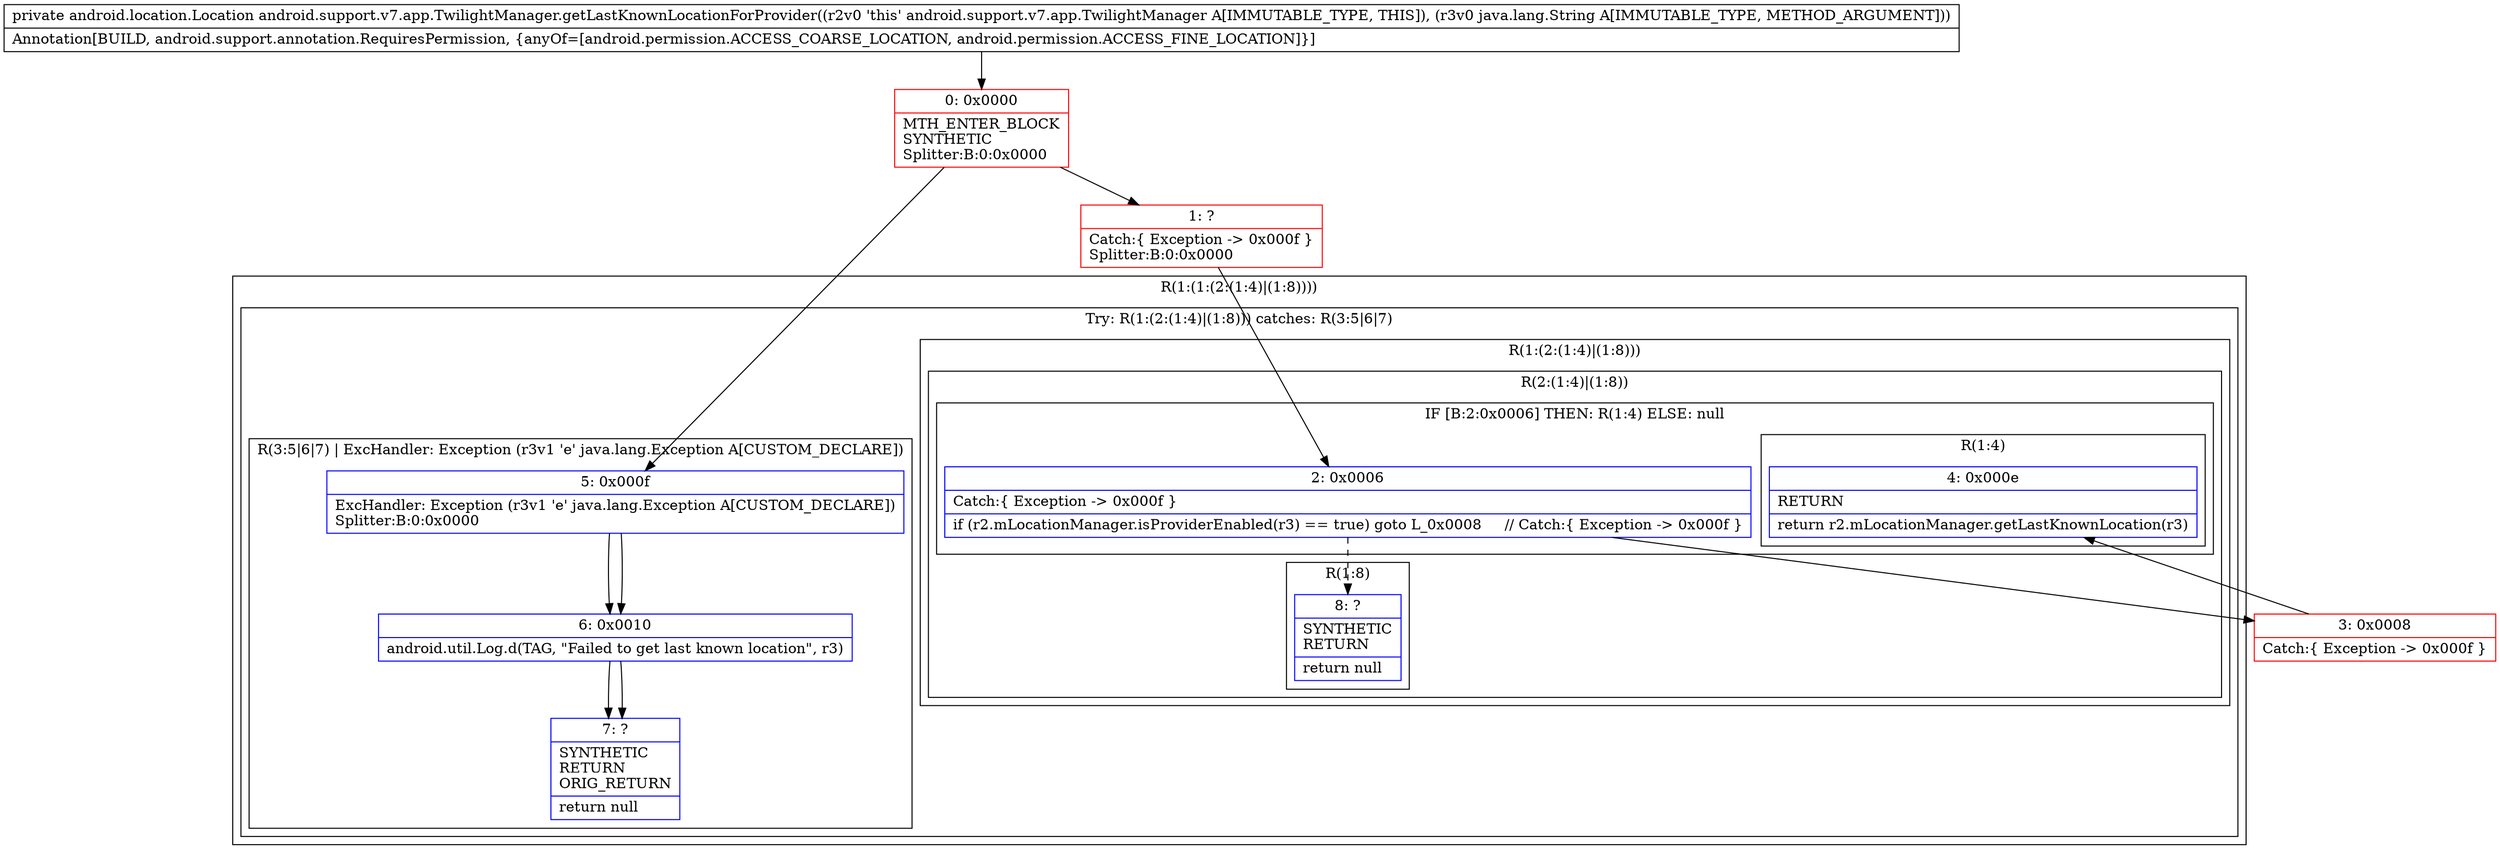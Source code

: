 digraph "CFG forandroid.support.v7.app.TwilightManager.getLastKnownLocationForProvider(Ljava\/lang\/String;)Landroid\/location\/Location;" {
subgraph cluster_Region_1902184817 {
label = "R(1:(1:(2:(1:4)|(1:8))))";
node [shape=record,color=blue];
subgraph cluster_TryCatchRegion_997376907 {
label = "Try: R(1:(2:(1:4)|(1:8))) catches: R(3:5|6|7)";
node [shape=record,color=blue];
subgraph cluster_Region_1495498991 {
label = "R(1:(2:(1:4)|(1:8)))";
node [shape=record,color=blue];
subgraph cluster_Region_392881853 {
label = "R(2:(1:4)|(1:8))";
node [shape=record,color=blue];
subgraph cluster_IfRegion_1849253792 {
label = "IF [B:2:0x0006] THEN: R(1:4) ELSE: null";
node [shape=record,color=blue];
Node_2 [shape=record,label="{2\:\ 0x0006|Catch:\{ Exception \-\> 0x000f \}\l|if (r2.mLocationManager.isProviderEnabled(r3) == true) goto L_0x0008     \/\/ Catch:\{ Exception \-\> 0x000f \}\l}"];
subgraph cluster_Region_1140504439 {
label = "R(1:4)";
node [shape=record,color=blue];
Node_4 [shape=record,label="{4\:\ 0x000e|RETURN\l|return r2.mLocationManager.getLastKnownLocation(r3)\l}"];
}
}
subgraph cluster_Region_102458143 {
label = "R(1:8)";
node [shape=record,color=blue];
Node_8 [shape=record,label="{8\:\ ?|SYNTHETIC\lRETURN\l|return null\l}"];
}
}
}
subgraph cluster_Region_1183064687 {
label = "R(3:5|6|7) | ExcHandler: Exception (r3v1 'e' java.lang.Exception A[CUSTOM_DECLARE])\l";
node [shape=record,color=blue];
Node_5 [shape=record,label="{5\:\ 0x000f|ExcHandler: Exception (r3v1 'e' java.lang.Exception A[CUSTOM_DECLARE])\lSplitter:B:0:0x0000\l}"];
Node_6 [shape=record,label="{6\:\ 0x0010|android.util.Log.d(TAG, \"Failed to get last known location\", r3)\l}"];
Node_7 [shape=record,label="{7\:\ ?|SYNTHETIC\lRETURN\lORIG_RETURN\l|return null\l}"];
}
}
}
subgraph cluster_Region_1183064687 {
label = "R(3:5|6|7) | ExcHandler: Exception (r3v1 'e' java.lang.Exception A[CUSTOM_DECLARE])\l";
node [shape=record,color=blue];
Node_5 [shape=record,label="{5\:\ 0x000f|ExcHandler: Exception (r3v1 'e' java.lang.Exception A[CUSTOM_DECLARE])\lSplitter:B:0:0x0000\l}"];
Node_6 [shape=record,label="{6\:\ 0x0010|android.util.Log.d(TAG, \"Failed to get last known location\", r3)\l}"];
Node_7 [shape=record,label="{7\:\ ?|SYNTHETIC\lRETURN\lORIG_RETURN\l|return null\l}"];
}
Node_0 [shape=record,color=red,label="{0\:\ 0x0000|MTH_ENTER_BLOCK\lSYNTHETIC\lSplitter:B:0:0x0000\l}"];
Node_1 [shape=record,color=red,label="{1\:\ ?|Catch:\{ Exception \-\> 0x000f \}\lSplitter:B:0:0x0000\l}"];
Node_3 [shape=record,color=red,label="{3\:\ 0x0008|Catch:\{ Exception \-\> 0x000f \}\l}"];
MethodNode[shape=record,label="{private android.location.Location android.support.v7.app.TwilightManager.getLastKnownLocationForProvider((r2v0 'this' android.support.v7.app.TwilightManager A[IMMUTABLE_TYPE, THIS]), (r3v0 java.lang.String A[IMMUTABLE_TYPE, METHOD_ARGUMENT]))  | Annotation[BUILD, android.support.annotation.RequiresPermission, \{anyOf=[android.permission.ACCESS_COARSE_LOCATION, android.permission.ACCESS_FINE_LOCATION]\}]\l}"];
MethodNode -> Node_0;
Node_2 -> Node_3;
Node_2 -> Node_8[style=dashed];
Node_5 -> Node_6;
Node_6 -> Node_7;
Node_5 -> Node_6;
Node_6 -> Node_7;
Node_0 -> Node_1;
Node_0 -> Node_5;
Node_1 -> Node_2;
Node_3 -> Node_4;
}

